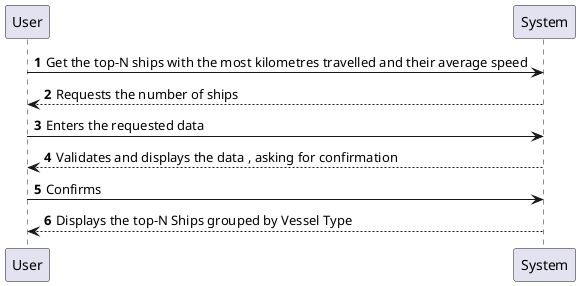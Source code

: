 @startuml
'https://plantuml.com/sequence-diagram

autonumber

User -> System : Get the top-N ships with the most kilometres travelled and their average speed
System --> User: Requests the number of ships
User -> System : Enters the requested data
System --> User : Validates and displays the data , asking for confirmation
User -> System : Confirms
System --> User : Displays the top-N Ships grouped by Vessel Type
@enduml